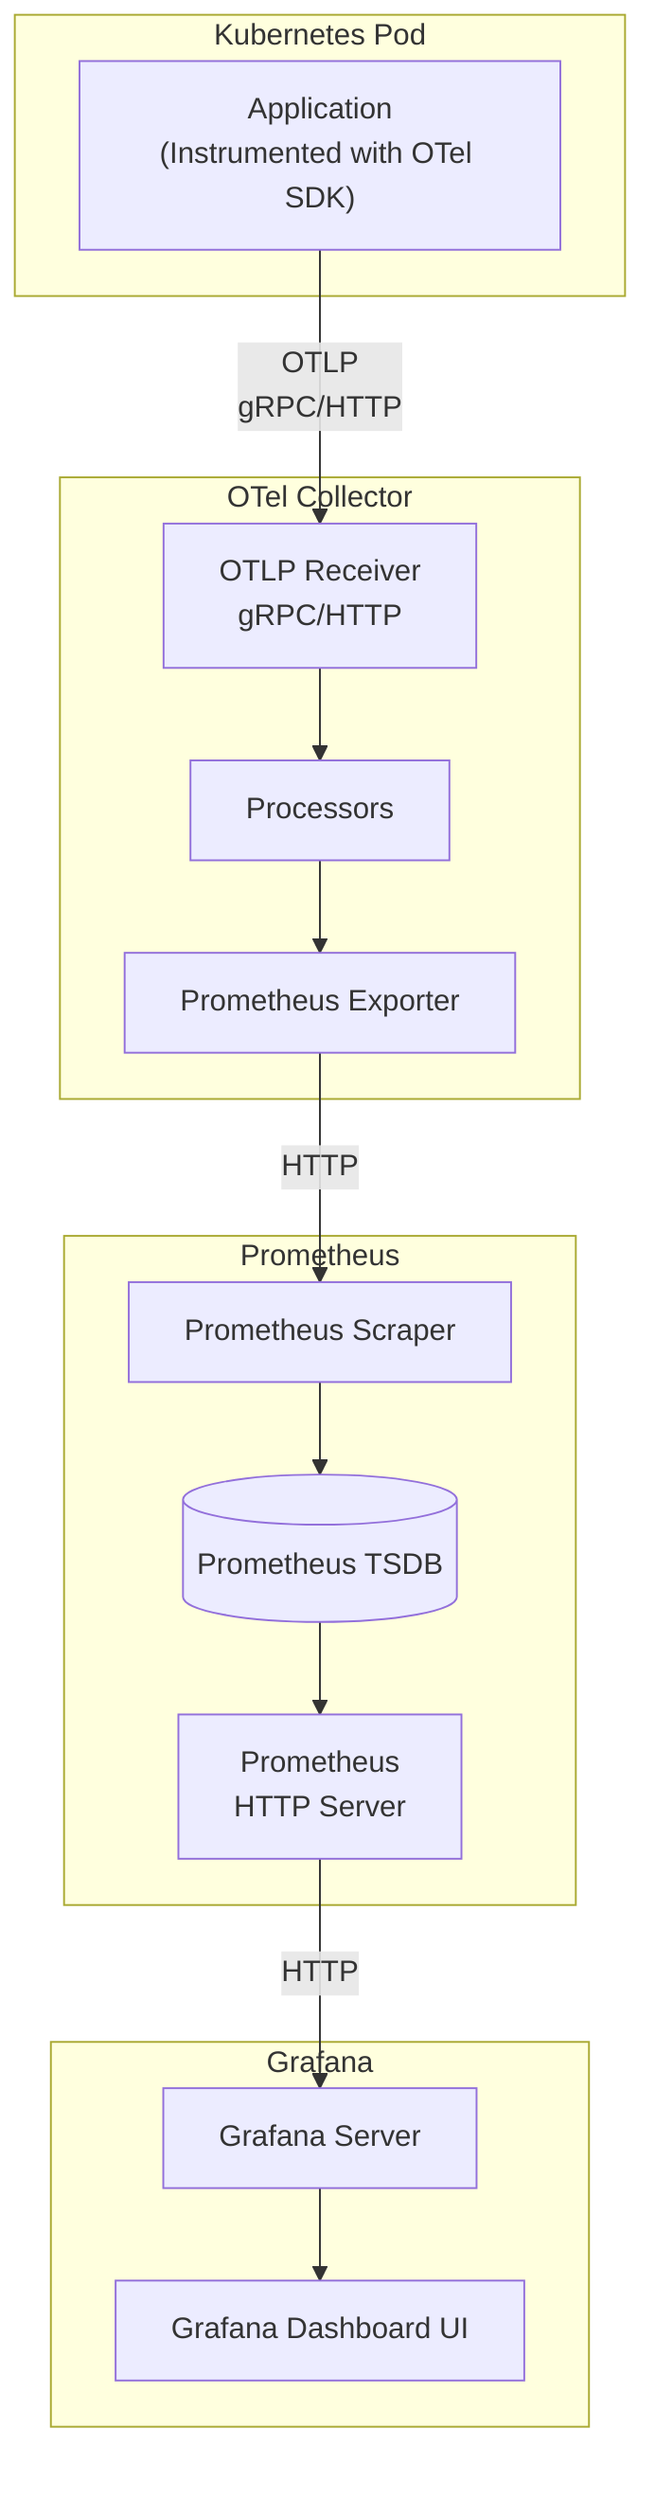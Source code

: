 flowchart TB
subgraph od[Kubernetes Pod]
ms["Application<br/>(Instrumented with OTel SDK)"]
end

ms -->|"OTLP<br/>gRPC/HTTP"| oc-recv

subgraph oc[OTel Collector]
    oc-recv["OTLP Receiver<br/>gRPC/HTTP"]
    oc-proc[Processors]
    oc-prom["Prometheus Exporter"]

    oc-recv --> oc-proc
    oc-proc --> oc-prom
end

oc-prom -->|HTTP| pr-sc

subgraph pr[Prometheus]
    pr-sc["Prometheus Scraper"]
    pr-tsdb[(Prometheus TSDB)]
    pr-http["Prometheus<br/>HTTP Server"]

    pr-sc --> pr-tsdb
    pr-tsdb --> pr-http
end

pr-http -->|HTTP| gr-srv

subgraph gr[Grafana]
    gr-srv["Grafana Server"]
    gr-ui["Grafana Dashboard UI"]

    gr-srv --> gr-ui
end